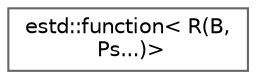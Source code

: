 digraph "Graphical Class Hierarchy"
{
 // LATEX_PDF_SIZE
  bgcolor="transparent";
  edge [fontname=Helvetica,fontsize=10,labelfontname=Helvetica,labelfontsize=10];
  node [fontname=Helvetica,fontsize=10,shape=box,height=0.2,width=0.4];
  rankdir="LR";
  Node0 [id="Node000000",label="estd::function\< R(B,\l Ps...)\>",height=0.2,width=0.4,color="grey40", fillcolor="white", style="filled",URL="$d9/d1f/structestd_1_1function.html",tooltip=" "];
}
